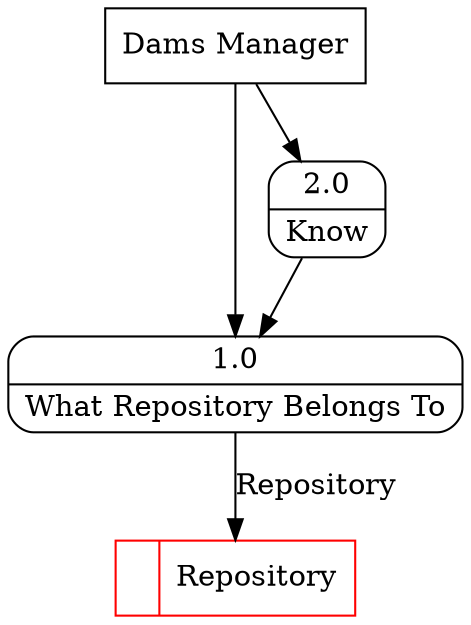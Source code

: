digraph dfd2{ 
node[shape=record]
200 [label="<f0>  |<f1> Repository " color=red];
201 [label="Dams Manager" shape=box];
202 [label="{<f0> 1.0|<f1> What Repository Belongs To }" shape=Mrecord];
203 [label="{<f0> 2.0|<f1> Know }" shape=Mrecord];
201 -> 202
201 -> 203
202 -> 200 [label="Repository"]
203 -> 202
}